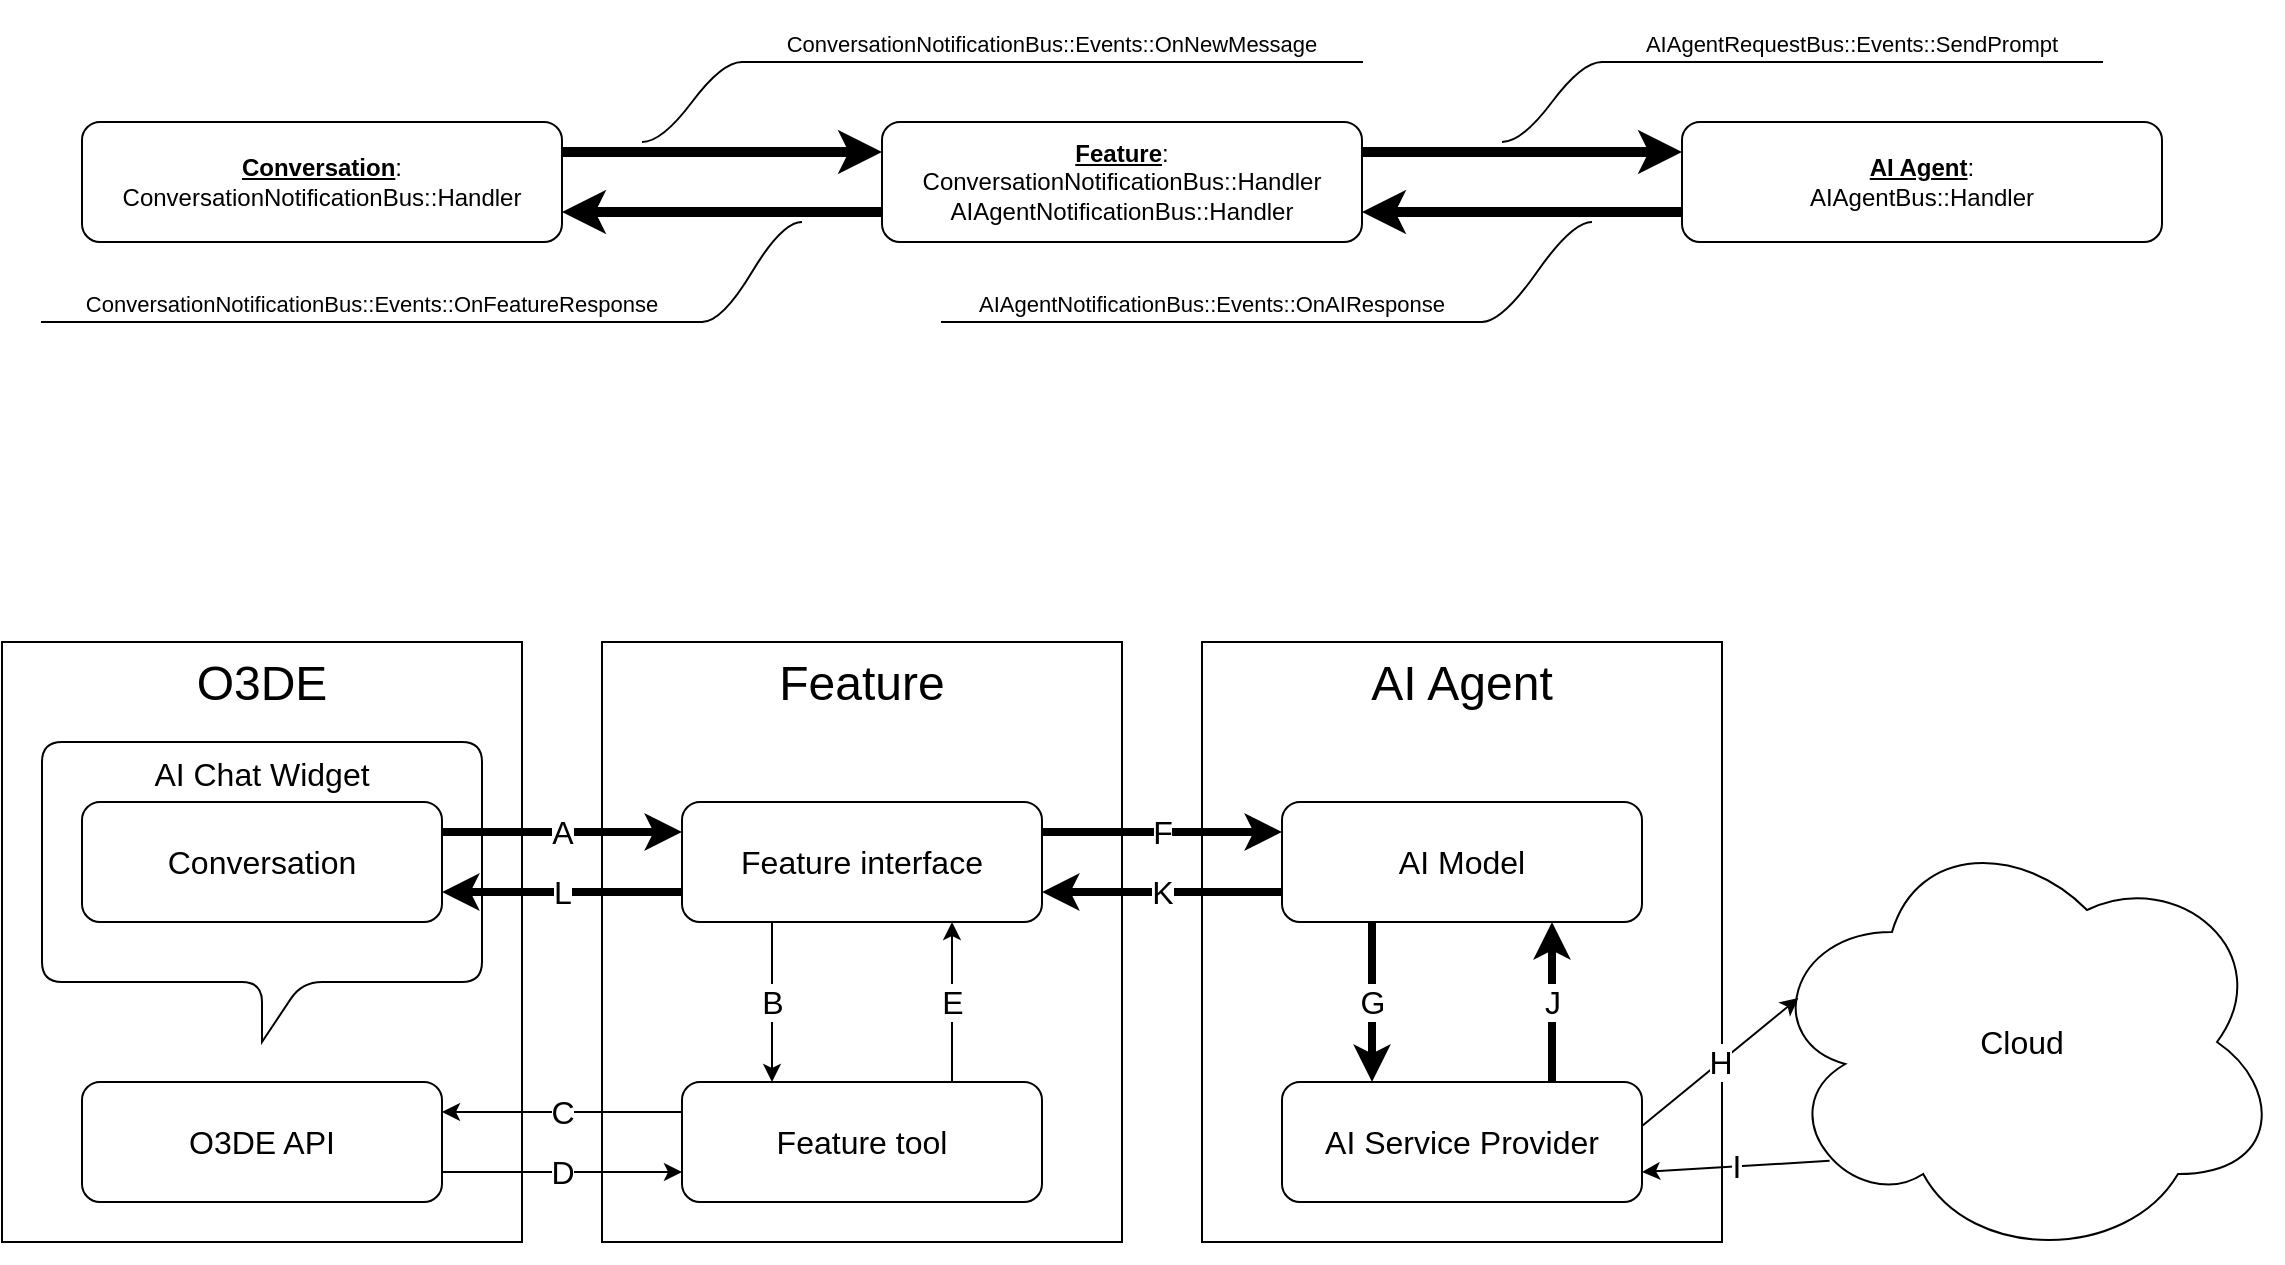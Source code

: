 <mxfile version="24.5.5" type="device">
  <diagram name="Page-1" id="9lc8c0lHKOUZnU-4FyNS">
    <mxGraphModel dx="1422" dy="1085" grid="1" gridSize="10" guides="1" tooltips="1" connect="1" arrows="1" fold="1" page="1" pageScale="1" pageWidth="850" pageHeight="1100" math="0" shadow="0">
      <root>
        <mxCell id="0" />
        <mxCell id="1" parent="0" />
        <mxCell id="j06E-8KvQfreE3FbZCGw-30" value="&lt;u&gt;&lt;b&gt;AI Agent&lt;/b&gt;&lt;/u&gt;:&lt;div&gt;AIAgentBus::Handler&lt;/div&gt;" style="rounded=1;whiteSpace=wrap;html=1;" vertex="1" parent="1">
          <mxGeometry x="880" y="90" width="240" height="60" as="geometry" />
        </mxCell>
        <mxCell id="j06E-8KvQfreE3FbZCGw-39" value="&lt;u&gt;&lt;b&gt;Feature&lt;/b&gt;&lt;/u&gt;:&lt;div&gt;ConversationNotificationBus::Handler&lt;/div&gt;&lt;div&gt;AIAgentNotificationBus::Handler&lt;/div&gt;" style="rounded=1;whiteSpace=wrap;html=1;" vertex="1" parent="1">
          <mxGeometry x="480" y="90" width="240" height="60" as="geometry" />
        </mxCell>
        <mxCell id="j06E-8KvQfreE3FbZCGw-44" value="&lt;u&gt;&lt;b&gt;Conversation&lt;/b&gt;&lt;/u&gt;:&lt;div&gt;&lt;div&gt;ConversationNotificationBus::Handler&lt;/div&gt;&lt;/div&gt;" style="rounded=1;whiteSpace=wrap;html=1;" vertex="1" parent="1">
          <mxGeometry x="80" y="90" width="240" height="60" as="geometry" />
        </mxCell>
        <mxCell id="j06E-8KvQfreE3FbZCGw-45" value="" style="endArrow=classic;html=1;rounded=0;exitX=1;exitY=0.25;exitDx=0;exitDy=0;entryX=0;entryY=0.25;entryDx=0;entryDy=0;strokeWidth=5;" edge="1" parent="1" source="j06E-8KvQfreE3FbZCGw-44" target="j06E-8KvQfreE3FbZCGw-39">
          <mxGeometry width="50" height="50" relative="1" as="geometry">
            <mxPoint x="570" y="200" as="sourcePoint" />
            <mxPoint x="620" y="150" as="targetPoint" />
            <mxPoint as="offset" />
          </mxGeometry>
        </mxCell>
        <mxCell id="j06E-8KvQfreE3FbZCGw-48" value="" style="endArrow=classic;html=1;rounded=0;exitX=0;exitY=0.75;exitDx=0;exitDy=0;entryX=1;entryY=0.75;entryDx=0;entryDy=0;strokeWidth=5;" edge="1" parent="1" source="j06E-8KvQfreE3FbZCGw-39" target="j06E-8KvQfreE3FbZCGw-44">
          <mxGeometry width="50" height="50" relative="1" as="geometry">
            <mxPoint x="610" y="270" as="sourcePoint" />
            <mxPoint x="660" y="220" as="targetPoint" />
          </mxGeometry>
        </mxCell>
        <mxCell id="j06E-8KvQfreE3FbZCGw-49" value="" style="endArrow=classic;html=1;rounded=0;exitX=1;exitY=0.25;exitDx=0;exitDy=0;entryX=0;entryY=0.25;entryDx=0;entryDy=0;strokeWidth=5;" edge="1" parent="1" source="j06E-8KvQfreE3FbZCGw-39" target="j06E-8KvQfreE3FbZCGw-30">
          <mxGeometry width="50" height="50" relative="1" as="geometry">
            <mxPoint x="610" y="270" as="sourcePoint" />
            <mxPoint x="660" y="220" as="targetPoint" />
          </mxGeometry>
        </mxCell>
        <mxCell id="j06E-8KvQfreE3FbZCGw-51" value="" style="endArrow=classic;html=1;rounded=0;exitX=0;exitY=0.75;exitDx=0;exitDy=0;entryX=1;entryY=0.75;entryDx=0;entryDy=0;strokeWidth=5;" edge="1" parent="1" source="j06E-8KvQfreE3FbZCGw-30" target="j06E-8KvQfreE3FbZCGw-39">
          <mxGeometry width="50" height="50" relative="1" as="geometry">
            <mxPoint x="710" y="440" as="sourcePoint" />
            <mxPoint x="760" y="390" as="targetPoint" />
            <Array as="points" />
          </mxGeometry>
        </mxCell>
        <mxCell id="j06E-8KvQfreE3FbZCGw-55" value="&lt;font style=&quot;font-size: 24px;&quot;&gt;O3DE&lt;/font&gt;" style="rounded=0;whiteSpace=wrap;html=1;verticalAlign=top;" vertex="1" parent="1">
          <mxGeometry x="40" y="350" width="260" height="300" as="geometry" />
        </mxCell>
        <mxCell id="j06E-8KvQfreE3FbZCGw-56" value="AI Chat Widget" style="shape=callout;whiteSpace=wrap;html=1;perimeter=calloutPerimeter;rounded=1;comic=0;align=center;verticalAlign=top;fontSize=16;" vertex="1" parent="1">
          <mxGeometry x="60" y="400" width="220" height="150" as="geometry" />
        </mxCell>
        <mxCell id="j06E-8KvQfreE3FbZCGw-57" value="&lt;font style=&quot;font-size: 24px;&quot;&gt;Feature&lt;/font&gt;" style="rounded=0;whiteSpace=wrap;html=1;verticalAlign=top;" vertex="1" parent="1">
          <mxGeometry x="340" y="350" width="260" height="300" as="geometry" />
        </mxCell>
        <mxCell id="j06E-8KvQfreE3FbZCGw-58" value="&lt;font style=&quot;font-size: 24px;&quot;&gt;AI Agent&lt;/font&gt;" style="rounded=0;whiteSpace=wrap;html=1;verticalAlign=top;" vertex="1" parent="1">
          <mxGeometry x="640" y="350" width="260" height="300" as="geometry" />
        </mxCell>
        <mxCell id="j06E-8KvQfreE3FbZCGw-59" value="AI Model" style="rounded=1;whiteSpace=wrap;html=1;fontSize=16;" vertex="1" parent="1">
          <mxGeometry x="680" y="430" width="180" height="60" as="geometry" />
        </mxCell>
        <mxCell id="j06E-8KvQfreE3FbZCGw-60" value="AI Service Provider" style="rounded=1;whiteSpace=wrap;html=1;fontSize=16;" vertex="1" parent="1">
          <mxGeometry x="680" y="570" width="180" height="60" as="geometry" />
        </mxCell>
        <mxCell id="j06E-8KvQfreE3FbZCGw-61" value="&lt;font style=&quot;font-size: 16px;&quot;&gt;Cloud&lt;/font&gt;" style="ellipse;shape=cloud;whiteSpace=wrap;html=1;fontSize=16;" vertex="1" parent="1">
          <mxGeometry x="920" y="440" width="260" height="220" as="geometry" />
        </mxCell>
        <mxCell id="j06E-8KvQfreE3FbZCGw-62" value="O3DE API" style="rounded=1;whiteSpace=wrap;html=1;fontSize=16;" vertex="1" parent="1">
          <mxGeometry x="80" y="570" width="180" height="60" as="geometry" />
        </mxCell>
        <mxCell id="j06E-8KvQfreE3FbZCGw-63" value="Feature interface" style="rounded=1;whiteSpace=wrap;html=1;fontSize=16;" vertex="1" parent="1">
          <mxGeometry x="380" y="430" width="180" height="60" as="geometry" />
        </mxCell>
        <mxCell id="j06E-8KvQfreE3FbZCGw-64" value="Feature tool" style="rounded=1;whiteSpace=wrap;html=1;fontSize=16;" vertex="1" parent="1">
          <mxGeometry x="380" y="570" width="180" height="60" as="geometry" />
        </mxCell>
        <mxCell id="j06E-8KvQfreE3FbZCGw-65" value="B" style="endArrow=classic;html=1;rounded=0;exitX=0.25;exitY=1;exitDx=0;exitDy=0;entryX=0.25;entryY=0;entryDx=0;entryDy=0;fontSize=16;" edge="1" parent="1" source="j06E-8KvQfreE3FbZCGw-63" target="j06E-8KvQfreE3FbZCGw-64">
          <mxGeometry width="50" height="50" relative="1" as="geometry">
            <mxPoint x="780" y="250" as="sourcePoint" />
            <mxPoint x="830" y="200" as="targetPoint" />
          </mxGeometry>
        </mxCell>
        <mxCell id="j06E-8KvQfreE3FbZCGw-66" value="C" style="endArrow=classic;html=1;rounded=0;entryX=1;entryY=0.25;entryDx=0;entryDy=0;exitX=0;exitY=0.25;exitDx=0;exitDy=0;fontSize=16;" edge="1" parent="1" source="j06E-8KvQfreE3FbZCGw-64" target="j06E-8KvQfreE3FbZCGw-62">
          <mxGeometry width="50" height="50" relative="1" as="geometry">
            <mxPoint x="480" y="590" as="sourcePoint" />
            <mxPoint x="430" y="550" as="targetPoint" />
          </mxGeometry>
        </mxCell>
        <mxCell id="j06E-8KvQfreE3FbZCGw-67" value="Conversation" style="rounded=1;whiteSpace=wrap;html=1;fontSize=16;" vertex="1" parent="1">
          <mxGeometry x="80" y="430" width="180" height="60" as="geometry" />
        </mxCell>
        <mxCell id="j06E-8KvQfreE3FbZCGw-68" value="A" style="endArrow=classic;html=1;rounded=0;exitX=1;exitY=0.25;exitDx=0;exitDy=0;entryX=0;entryY=0.25;entryDx=0;entryDy=0;strokeWidth=4;fontSize=16;" edge="1" parent="1" source="j06E-8KvQfreE3FbZCGw-67" target="j06E-8KvQfreE3FbZCGw-63">
          <mxGeometry width="50" height="50" relative="1" as="geometry">
            <mxPoint x="570" y="540" as="sourcePoint" />
            <mxPoint x="620" y="490" as="targetPoint" />
          </mxGeometry>
        </mxCell>
        <mxCell id="j06E-8KvQfreE3FbZCGw-69" value="D" style="endArrow=classic;html=1;rounded=0;exitX=1;exitY=0.75;exitDx=0;exitDy=0;entryX=0;entryY=0.75;entryDx=0;entryDy=0;fontSize=16;" edge="1" parent="1" source="j06E-8KvQfreE3FbZCGw-62" target="j06E-8KvQfreE3FbZCGw-64">
          <mxGeometry width="50" height="50" relative="1" as="geometry">
            <mxPoint x="570" y="540" as="sourcePoint" />
            <mxPoint x="620" y="490" as="targetPoint" />
          </mxGeometry>
        </mxCell>
        <mxCell id="j06E-8KvQfreE3FbZCGw-70" value="E" style="endArrow=classic;html=1;rounded=0;exitX=0.75;exitY=0;exitDx=0;exitDy=0;entryX=0.75;entryY=1;entryDx=0;entryDy=0;fontSize=16;" edge="1" parent="1" source="j06E-8KvQfreE3FbZCGw-64" target="j06E-8KvQfreE3FbZCGw-63">
          <mxGeometry width="50" height="50" relative="1" as="geometry">
            <mxPoint x="500" y="540" as="sourcePoint" />
            <mxPoint x="550" y="490" as="targetPoint" />
          </mxGeometry>
        </mxCell>
        <mxCell id="j06E-8KvQfreE3FbZCGw-71" value="L" style="endArrow=classic;html=1;rounded=0;exitX=0;exitY=0.75;exitDx=0;exitDy=0;entryX=1;entryY=0.75;entryDx=0;entryDy=0;strokeWidth=4;fontSize=16;" edge="1" parent="1" source="j06E-8KvQfreE3FbZCGw-63" target="j06E-8KvQfreE3FbZCGw-67">
          <mxGeometry width="50" height="50" relative="1" as="geometry">
            <mxPoint x="610" y="610" as="sourcePoint" />
            <mxPoint x="660" y="560" as="targetPoint" />
          </mxGeometry>
        </mxCell>
        <mxCell id="j06E-8KvQfreE3FbZCGw-72" value="F" style="endArrow=classic;html=1;rounded=0;exitX=1;exitY=0.25;exitDx=0;exitDy=0;entryX=0;entryY=0.25;entryDx=0;entryDy=0;strokeWidth=4;fontSize=16;" edge="1" parent="1" source="j06E-8KvQfreE3FbZCGw-63" target="j06E-8KvQfreE3FbZCGw-59">
          <mxGeometry width="50" height="50" relative="1" as="geometry">
            <mxPoint x="540" y="610" as="sourcePoint" />
            <mxPoint x="590" y="560" as="targetPoint" />
          </mxGeometry>
        </mxCell>
        <mxCell id="j06E-8KvQfreE3FbZCGw-73" value="G" style="endArrow=classic;html=1;rounded=0;exitX=0.25;exitY=1;exitDx=0;exitDy=0;entryX=0.25;entryY=0;entryDx=0;entryDy=0;strokeWidth=4;fontSize=16;" edge="1" parent="1" source="j06E-8KvQfreE3FbZCGw-59" target="j06E-8KvQfreE3FbZCGw-60">
          <mxGeometry width="50" height="50" relative="1" as="geometry">
            <mxPoint x="410" y="610" as="sourcePoint" />
            <mxPoint x="460" y="560" as="targetPoint" />
          </mxGeometry>
        </mxCell>
        <mxCell id="j06E-8KvQfreE3FbZCGw-74" value="K" style="endArrow=classic;html=1;rounded=0;exitX=0;exitY=0.75;exitDx=0;exitDy=0;entryX=1;entryY=0.75;entryDx=0;entryDy=0;strokeWidth=4;fontSize=16;" edge="1" parent="1" source="j06E-8KvQfreE3FbZCGw-59" target="j06E-8KvQfreE3FbZCGw-63">
          <mxGeometry width="50" height="50" relative="1" as="geometry">
            <mxPoint x="640" y="780" as="sourcePoint" />
            <mxPoint x="690" y="730" as="targetPoint" />
          </mxGeometry>
        </mxCell>
        <mxCell id="j06E-8KvQfreE3FbZCGw-75" value="J" style="endArrow=classic;html=1;rounded=0;exitX=0.75;exitY=0;exitDx=0;exitDy=0;entryX=0.75;entryY=1;entryDx=0;entryDy=0;strokeWidth=4;fontSize=16;" edge="1" parent="1" source="j06E-8KvQfreE3FbZCGw-60" target="j06E-8KvQfreE3FbZCGw-59">
          <mxGeometry width="50" height="50" relative="1" as="geometry">
            <mxPoint x="660" y="510" as="sourcePoint" />
            <mxPoint x="710" y="460" as="targetPoint" />
          </mxGeometry>
        </mxCell>
        <mxCell id="j06E-8KvQfreE3FbZCGw-76" value="H" style="endArrow=classic;html=1;rounded=0;exitX=1.001;exitY=0.364;exitDx=0;exitDy=0;entryX=0.07;entryY=0.4;entryDx=0;entryDy=0;entryPerimeter=0;exitPerimeter=0;fontSize=16;" edge="1" parent="1" source="j06E-8KvQfreE3FbZCGw-60" target="j06E-8KvQfreE3FbZCGw-61">
          <mxGeometry width="50" height="50" relative="1" as="geometry">
            <mxPoint x="660" y="370" as="sourcePoint" />
            <mxPoint x="710" y="320" as="targetPoint" />
          </mxGeometry>
        </mxCell>
        <mxCell id="j06E-8KvQfreE3FbZCGw-77" value="I" style="endArrow=classic;html=1;rounded=0;exitX=0.13;exitY=0.77;exitDx=0;exitDy=0;exitPerimeter=0;entryX=1;entryY=0.75;entryDx=0;entryDy=0;fontSize=16;" edge="1" parent="1" source="j06E-8KvQfreE3FbZCGw-61" target="j06E-8KvQfreE3FbZCGw-60">
          <mxGeometry width="50" height="50" relative="1" as="geometry">
            <mxPoint x="660" y="370" as="sourcePoint" />
            <mxPoint x="710" y="320" as="targetPoint" />
          </mxGeometry>
        </mxCell>
        <mxCell id="j06E-8KvQfreE3FbZCGw-82" value="&lt;span style=&quot;font-size: 11px; text-wrap: nowrap; background-color: rgb(255, 255, 255);&quot;&gt;ConversationNotificationBus::Events::OnNewMessage&lt;/span&gt;" style="whiteSpace=wrap;html=1;shape=partialRectangle;top=0;left=0;bottom=1;right=0;points=[[0,1],[1,1]];fillColor=none;align=center;verticalAlign=bottom;routingCenterY=0.5;snapToPoint=1;recursiveResize=0;autosize=1;treeFolding=1;treeMoving=1;newEdgeStyle={&quot;edgeStyle&quot;:&quot;entityRelationEdgeStyle&quot;,&quot;startArrow&quot;:&quot;none&quot;,&quot;endArrow&quot;:&quot;none&quot;,&quot;segment&quot;:10,&quot;curved&quot;:1,&quot;sourcePerimeterSpacing&quot;:0,&quot;targetPerimeterSpacing&quot;:0};" vertex="1" parent="1">
          <mxGeometry x="410" y="30" width="310" height="30" as="geometry" />
        </mxCell>
        <mxCell id="j06E-8KvQfreE3FbZCGw-83" value="" style="edgeStyle=entityRelationEdgeStyle;startArrow=none;endArrow=none;segment=10;curved=1;sourcePerimeterSpacing=0;targetPerimeterSpacing=0;rounded=0;" edge="1" target="j06E-8KvQfreE3FbZCGw-82" parent="1">
          <mxGeometry relative="1" as="geometry">
            <mxPoint x="360" y="100" as="sourcePoint" />
          </mxGeometry>
        </mxCell>
        <mxCell id="j06E-8KvQfreE3FbZCGw-84" value="&lt;span style=&quot;font-size: 11px; text-wrap: nowrap; background-color: rgb(255, 255, 255);&quot;&gt;AIAgentRequestBus::Events::SendPrompt&lt;/span&gt;" style="whiteSpace=wrap;html=1;shape=partialRectangle;top=0;left=0;bottom=1;right=0;points=[[0,1],[1,1]];fillColor=none;align=center;verticalAlign=bottom;routingCenterY=0.5;snapToPoint=1;recursiveResize=0;autosize=1;treeFolding=1;treeMoving=1;newEdgeStyle={&quot;edgeStyle&quot;:&quot;entityRelationEdgeStyle&quot;,&quot;startArrow&quot;:&quot;none&quot;,&quot;endArrow&quot;:&quot;none&quot;,&quot;segment&quot;:10,&quot;curved&quot;:1,&quot;sourcePerimeterSpacing&quot;:0,&quot;targetPerimeterSpacing&quot;:0};" vertex="1" parent="1">
          <mxGeometry x="840" y="30" width="250" height="30" as="geometry" />
        </mxCell>
        <mxCell id="j06E-8KvQfreE3FbZCGw-85" value="" style="edgeStyle=entityRelationEdgeStyle;startArrow=none;endArrow=none;segment=10;curved=1;sourcePerimeterSpacing=0;targetPerimeterSpacing=0;rounded=0;" edge="1" parent="1" target="j06E-8KvQfreE3FbZCGw-84">
          <mxGeometry relative="1" as="geometry">
            <mxPoint x="790" y="100" as="sourcePoint" />
          </mxGeometry>
        </mxCell>
        <mxCell id="j06E-8KvQfreE3FbZCGw-88" value="&lt;span style=&quot;font-size: 11px; text-wrap: nowrap; background-color: rgb(255, 255, 255);&quot;&gt;ConversationNotificationBus::Events::OnFeatureResponse&lt;/span&gt;" style="whiteSpace=wrap;html=1;shape=partialRectangle;top=0;left=0;bottom=1;right=0;points=[[0,1],[1,1]];fillColor=none;align=center;verticalAlign=bottom;routingCenterY=0.5;snapToPoint=1;recursiveResize=0;autosize=1;treeFolding=1;treeMoving=1;newEdgeStyle={&quot;edgeStyle&quot;:&quot;entityRelationEdgeStyle&quot;,&quot;startArrow&quot;:&quot;none&quot;,&quot;endArrow&quot;:&quot;none&quot;,&quot;segment&quot;:10,&quot;curved&quot;:1,&quot;sourcePerimeterSpacing&quot;:0,&quot;targetPerimeterSpacing&quot;:0};" vertex="1" parent="1">
          <mxGeometry x="60" y="160" width="330" height="30" as="geometry" />
        </mxCell>
        <mxCell id="j06E-8KvQfreE3FbZCGw-89" value="" style="edgeStyle=entityRelationEdgeStyle;startArrow=none;endArrow=none;segment=10;curved=1;sourcePerimeterSpacing=0;targetPerimeterSpacing=0;rounded=0;" edge="1" parent="1">
          <mxGeometry relative="1" as="geometry">
            <mxPoint x="390" y="190" as="sourcePoint" />
            <mxPoint x="440" y="140" as="targetPoint" />
            <Array as="points">
              <mxPoint x="720" y="180" />
            </Array>
          </mxGeometry>
        </mxCell>
        <mxCell id="j06E-8KvQfreE3FbZCGw-90" value="&lt;span style=&quot;font-size: 11px; text-wrap: nowrap; background-color: rgb(255, 255, 255);&quot;&gt;AIAgentNotificationBus::Events::OnAIResponse&lt;/span&gt;" style="whiteSpace=wrap;html=1;shape=partialRectangle;top=0;left=0;bottom=1;right=0;points=[[0,1],[1,1]];fillColor=none;align=center;verticalAlign=bottom;routingCenterY=0.5;snapToPoint=1;recursiveResize=0;autosize=1;treeFolding=1;treeMoving=1;newEdgeStyle={&quot;edgeStyle&quot;:&quot;entityRelationEdgeStyle&quot;,&quot;startArrow&quot;:&quot;none&quot;,&quot;endArrow&quot;:&quot;none&quot;,&quot;segment&quot;:10,&quot;curved&quot;:1,&quot;sourcePerimeterSpacing&quot;:0,&quot;targetPerimeterSpacing&quot;:0};" vertex="1" parent="1">
          <mxGeometry x="510" y="160" width="270" height="30" as="geometry" />
        </mxCell>
        <mxCell id="j06E-8KvQfreE3FbZCGw-91" value="" style="edgeStyle=entityRelationEdgeStyle;startArrow=none;endArrow=none;segment=10;curved=1;sourcePerimeterSpacing=0;targetPerimeterSpacing=0;rounded=0;exitX=1;exitY=1;exitDx=0;exitDy=0;" edge="1" parent="1" source="j06E-8KvQfreE3FbZCGw-90">
          <mxGeometry relative="1" as="geometry">
            <mxPoint x="795" y="190" as="sourcePoint" />
            <mxPoint x="835" y="140" as="targetPoint" />
            <Array as="points">
              <mxPoint x="1125" y="180" />
              <mxPoint x="1215" y="170" />
            </Array>
          </mxGeometry>
        </mxCell>
      </root>
    </mxGraphModel>
  </diagram>
</mxfile>
